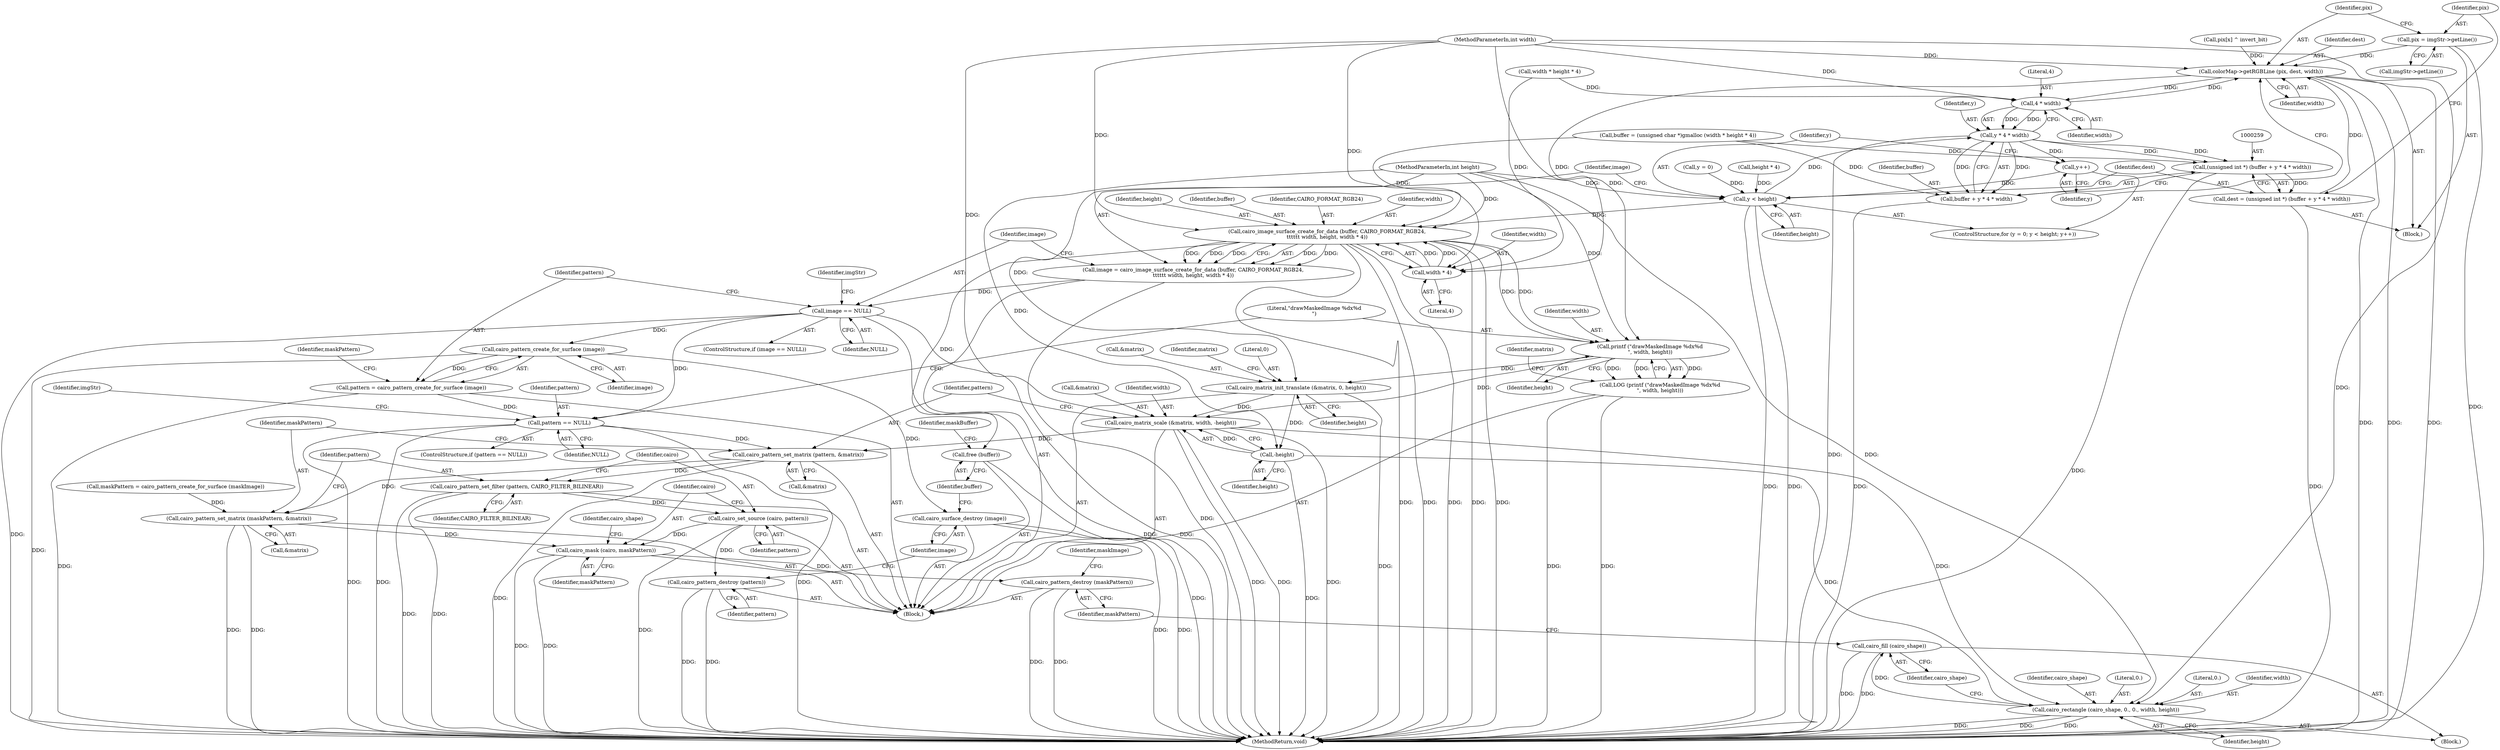 digraph "0_poppler_7b2d314a61fd0e12f47c62996cb49ec0d1ba747a_2@pointer" {
"1000267" [label="(Call,pix = imgStr->getLine())"];
"1000270" [label="(Call,colorMap->getRGBLine (pix, dest, width))"];
"1000264" [label="(Call,4 * width)"];
"1000262" [label="(Call,y * 4 * width)"];
"1000253" [label="(Call,y++)"];
"1000250" [label="(Call,y < height)"];
"1000276" [label="(Call,cairo_image_surface_create_for_data (buffer, CAIRO_FORMAT_RGB24,\n\t\t\t\t\t\t width, height, width * 4))"];
"1000274" [label="(Call,image = cairo_image_surface_create_for_data (buffer, CAIRO_FORMAT_RGB24,\n\t\t\t\t\t\t width, height, width * 4))"];
"1000285" [label="(Call,image == NULL)"];
"1000294" [label="(Call,cairo_pattern_create_for_surface (image))"];
"1000292" [label="(Call,pattern = cairo_pattern_create_for_surface (image))"];
"1000301" [label="(Call,pattern == NULL)"];
"1000324" [label="(Call,cairo_pattern_set_matrix (pattern, &matrix))"];
"1000328" [label="(Call,cairo_pattern_set_matrix (maskPattern, &matrix))"];
"1000338" [label="(Call,cairo_mask (cairo, maskPattern))"];
"1000352" [label="(Call,cairo_pattern_destroy (maskPattern))"];
"1000332" [label="(Call,cairo_pattern_set_filter (pattern, CAIRO_FILTER_BILINEAR))"];
"1000335" [label="(Call,cairo_set_source (cairo, pattern))"];
"1000356" [label="(Call,cairo_pattern_destroy (pattern))"];
"1000358" [label="(Call,cairo_surface_destroy (image))"];
"1000309" [label="(Call,printf (\"drawMaskedImage %dx%d\n\", width, height))"];
"1000308" [label="(Call,LOG (printf (\"drawMaskedImage %dx%d\n\", width, height)))"];
"1000313" [label="(Call,cairo_matrix_init_translate (&matrix, 0, height))"];
"1000318" [label="(Call,cairo_matrix_scale (&matrix, width, -height))"];
"1000344" [label="(Call,cairo_rectangle (cairo_shape, 0., 0., width, height))"];
"1000350" [label="(Call,cairo_fill (cairo_shape))"];
"1000322" [label="(Call,-height)"];
"1000360" [label="(Call,free (buffer))"];
"1000258" [label="(Call,(unsigned int *) (buffer + y * 4 * width))"];
"1000256" [label="(Call,dest = (unsigned int *) (buffer + y * 4 * width))"];
"1000260" [label="(Call,buffer + y * 4 * width)"];
"1000281" [label="(Call,width * 4)"];
"1000292" [label="(Call,pattern = cairo_pattern_create_for_surface (image))"];
"1000326" [label="(Call,&matrix)"];
"1000349" [label="(Identifier,height)"];
"1000315" [label="(Identifier,matrix)"];
"1000258" [label="(Call,(unsigned int *) (buffer + y * 4 * width))"];
"1000311" [label="(Identifier,width)"];
"1000314" [label="(Call,&matrix)"];
"1000257" [label="(Identifier,dest)"];
"1000273" [label="(Identifier,width)"];
"1000270" [label="(Call,colorMap->getRGBLine (pix, dest, width))"];
"1000301" [label="(Call,pattern == NULL)"];
"1000277" [label="(Identifier,buffer)"];
"1000271" [label="(Identifier,pix)"];
"1000290" [label="(Identifier,imgStr)"];
"1000346" [label="(Literal,0.)"];
"1000344" [label="(Call,cairo_rectangle (cairo_shape, 0., 0., width, height))"];
"1000265" [label="(Literal,4)"];
"1000275" [label="(Identifier,image)"];
"1000116" [label="(Block,)"];
"1000306" [label="(Identifier,imgStr)"];
"1000313" [label="(Call,cairo_matrix_init_translate (&matrix, 0, height))"];
"1000356" [label="(Call,cairo_pattern_destroy (pattern))"];
"1000328" [label="(Call,cairo_pattern_set_matrix (maskPattern, &matrix))"];
"1000352" [label="(Call,cairo_pattern_destroy (maskPattern))"];
"1000325" [label="(Identifier,pattern)"];
"1000287" [label="(Identifier,NULL)"];
"1000321" [label="(Identifier,width)"];
"1000319" [label="(Call,&matrix)"];
"1000247" [label="(Call,y = 0)"];
"1000334" [label="(Identifier,CAIRO_FILTER_BILINEAR)"];
"1000335" [label="(Call,cairo_set_source (cairo, pattern))"];
"1000252" [label="(Identifier,height)"];
"1000256" [label="(Call,dest = (unsigned int *) (buffer + y * 4 * width))"];
"1000297" [label="(Identifier,maskPattern)"];
"1000109" [label="(MethodParameterIn,int width)"];
"1000323" [label="(Identifier,height)"];
"1000251" [label="(Identifier,y)"];
"1000340" [label="(Identifier,maskPattern)"];
"1000309" [label="(Call,printf (\"drawMaskedImage %dx%d\n\", width, height))"];
"1000308" [label="(Call,LOG (printf (\"drawMaskedImage %dx%d\n\", width, height)))"];
"1000264" [label="(Call,4 * width)"];
"1000272" [label="(Identifier,dest)"];
"1000263" [label="(Identifier,y)"];
"1000343" [label="(Block,)"];
"1000260" [label="(Call,buffer + y * 4 * width)"];
"1000361" [label="(Identifier,buffer)"];
"1000310" [label="(Literal,\"drawMaskedImage %dx%d\n\")"];
"1000351" [label="(Identifier,cairo_shape)"];
"1000318" [label="(Call,cairo_matrix_scale (&matrix, width, -height))"];
"1000296" [label="(Call,maskPattern = cairo_pattern_create_for_surface (maskImage))"];
"1000285" [label="(Call,image == NULL)"];
"1000279" [label="(Identifier,width)"];
"1000348" [label="(Identifier,width)"];
"1000250" [label="(Call,y < height)"];
"1000330" [label="(Call,&matrix)"];
"1000345" [label="(Identifier,cairo_shape)"];
"1000281" [label="(Call,width * 4)"];
"1000294" [label="(Call,cairo_pattern_create_for_surface (image))"];
"1000360" [label="(Call,free (buffer))"];
"1000303" [label="(Identifier,NULL)"];
"1000110" [label="(MethodParameterIn,int height)"];
"1000359" [label="(Identifier,image)"];
"1000337" [label="(Identifier,pattern)"];
"1000320" [label="(Identifier,matrix)"];
"1000300" [label="(ControlStructure,if (pattern == NULL))"];
"1000282" [label="(Identifier,width)"];
"1000269" [label="(Call,imgStr->getLine())"];
"1000329" [label="(Identifier,maskPattern)"];
"1000253" [label="(Call,y++)"];
"1000338" [label="(Call,cairo_mask (cairo, maskPattern))"];
"1000347" [label="(Literal,0.)"];
"1000268" [label="(Identifier,pix)"];
"1000358" [label="(Call,cairo_surface_destroy (image))"];
"1000283" [label="(Literal,4)"];
"1000274" [label="(Call,image = cairo_image_surface_create_for_data (buffer, CAIRO_FORMAT_RGB24,\n\t\t\t\t\t\t width, height, width * 4))"];
"1000280" [label="(Identifier,height)"];
"1000276" [label="(Call,cairo_image_surface_create_for_data (buffer, CAIRO_FORMAT_RGB24,\n\t\t\t\t\t\t width, height, width * 4))"];
"1000317" [label="(Identifier,height)"];
"1000336" [label="(Identifier,cairo)"];
"1000262" [label="(Call,y * 4 * width)"];
"1000342" [label="(Identifier,cairo_shape)"];
"1000324" [label="(Call,cairo_pattern_set_matrix (pattern, &matrix))"];
"1000254" [label="(Identifier,y)"];
"1000278" [label="(Identifier,CAIRO_FORMAT_RGB24)"];
"1000355" [label="(Identifier,maskImage)"];
"1000316" [label="(Literal,0)"];
"1000267" [label="(Call,pix = imgStr->getLine())"];
"1000246" [label="(ControlStructure,for (y = 0; y < height; y++))"];
"1000223" [label="(Call,width * height * 4)"];
"1000332" [label="(Call,cairo_pattern_set_filter (pattern, CAIRO_FILTER_BILINEAR))"];
"1000284" [label="(ControlStructure,if (image == NULL))"];
"1000225" [label="(Call,height * 4)"];
"1000295" [label="(Identifier,image)"];
"1000286" [label="(Identifier,image)"];
"1000184" [label="(Call,pix[x] ^ invert_bit)"];
"1000353" [label="(Identifier,maskPattern)"];
"1000312" [label="(Identifier,height)"];
"1000266" [label="(Identifier,width)"];
"1000293" [label="(Identifier,pattern)"];
"1000255" [label="(Block,)"];
"1000322" [label="(Call,-height)"];
"1000350" [label="(Call,cairo_fill (cairo_shape))"];
"1000261" [label="(Identifier,buffer)"];
"1000357" [label="(Identifier,pattern)"];
"1000218" [label="(Call,buffer = (unsigned char *)gmalloc (width * height * 4))"];
"1000333" [label="(Identifier,pattern)"];
"1000339" [label="(Identifier,cairo)"];
"1000363" [label="(Identifier,maskBuffer)"];
"1000302" [label="(Identifier,pattern)"];
"1000366" [label="(MethodReturn,void)"];
"1000267" -> "1000255"  [label="AST: "];
"1000267" -> "1000269"  [label="CFG: "];
"1000268" -> "1000267"  [label="AST: "];
"1000269" -> "1000267"  [label="AST: "];
"1000271" -> "1000267"  [label="CFG: "];
"1000267" -> "1000366"  [label="DDG: "];
"1000267" -> "1000270"  [label="DDG: "];
"1000270" -> "1000255"  [label="AST: "];
"1000270" -> "1000273"  [label="CFG: "];
"1000271" -> "1000270"  [label="AST: "];
"1000272" -> "1000270"  [label="AST: "];
"1000273" -> "1000270"  [label="AST: "];
"1000254" -> "1000270"  [label="CFG: "];
"1000270" -> "1000366"  [label="DDG: "];
"1000270" -> "1000366"  [label="DDG: "];
"1000270" -> "1000366"  [label="DDG: "];
"1000270" -> "1000264"  [label="DDG: "];
"1000184" -> "1000270"  [label="DDG: "];
"1000256" -> "1000270"  [label="DDG: "];
"1000264" -> "1000270"  [label="DDG: "];
"1000109" -> "1000270"  [label="DDG: "];
"1000270" -> "1000281"  [label="DDG: "];
"1000264" -> "1000262"  [label="AST: "];
"1000264" -> "1000266"  [label="CFG: "];
"1000265" -> "1000264"  [label="AST: "];
"1000266" -> "1000264"  [label="AST: "];
"1000262" -> "1000264"  [label="CFG: "];
"1000264" -> "1000262"  [label="DDG: "];
"1000264" -> "1000262"  [label="DDG: "];
"1000223" -> "1000264"  [label="DDG: "];
"1000109" -> "1000264"  [label="DDG: "];
"1000262" -> "1000260"  [label="AST: "];
"1000263" -> "1000262"  [label="AST: "];
"1000260" -> "1000262"  [label="CFG: "];
"1000262" -> "1000366"  [label="DDG: "];
"1000262" -> "1000253"  [label="DDG: "];
"1000262" -> "1000258"  [label="DDG: "];
"1000262" -> "1000258"  [label="DDG: "];
"1000262" -> "1000260"  [label="DDG: "];
"1000262" -> "1000260"  [label="DDG: "];
"1000250" -> "1000262"  [label="DDG: "];
"1000253" -> "1000246"  [label="AST: "];
"1000253" -> "1000254"  [label="CFG: "];
"1000254" -> "1000253"  [label="AST: "];
"1000251" -> "1000253"  [label="CFG: "];
"1000253" -> "1000250"  [label="DDG: "];
"1000250" -> "1000246"  [label="AST: "];
"1000250" -> "1000252"  [label="CFG: "];
"1000251" -> "1000250"  [label="AST: "];
"1000252" -> "1000250"  [label="AST: "];
"1000257" -> "1000250"  [label="CFG: "];
"1000275" -> "1000250"  [label="CFG: "];
"1000250" -> "1000366"  [label="DDG: "];
"1000250" -> "1000366"  [label="DDG: "];
"1000247" -> "1000250"  [label="DDG: "];
"1000225" -> "1000250"  [label="DDG: "];
"1000110" -> "1000250"  [label="DDG: "];
"1000250" -> "1000276"  [label="DDG: "];
"1000276" -> "1000274"  [label="AST: "];
"1000276" -> "1000281"  [label="CFG: "];
"1000277" -> "1000276"  [label="AST: "];
"1000278" -> "1000276"  [label="AST: "];
"1000279" -> "1000276"  [label="AST: "];
"1000280" -> "1000276"  [label="AST: "];
"1000281" -> "1000276"  [label="AST: "];
"1000274" -> "1000276"  [label="CFG: "];
"1000276" -> "1000366"  [label="DDG: "];
"1000276" -> "1000366"  [label="DDG: "];
"1000276" -> "1000366"  [label="DDG: "];
"1000276" -> "1000366"  [label="DDG: "];
"1000276" -> "1000366"  [label="DDG: "];
"1000276" -> "1000274"  [label="DDG: "];
"1000276" -> "1000274"  [label="DDG: "];
"1000276" -> "1000274"  [label="DDG: "];
"1000276" -> "1000274"  [label="DDG: "];
"1000276" -> "1000274"  [label="DDG: "];
"1000218" -> "1000276"  [label="DDG: "];
"1000281" -> "1000276"  [label="DDG: "];
"1000281" -> "1000276"  [label="DDG: "];
"1000109" -> "1000276"  [label="DDG: "];
"1000110" -> "1000276"  [label="DDG: "];
"1000276" -> "1000309"  [label="DDG: "];
"1000276" -> "1000309"  [label="DDG: "];
"1000276" -> "1000360"  [label="DDG: "];
"1000274" -> "1000116"  [label="AST: "];
"1000275" -> "1000274"  [label="AST: "];
"1000286" -> "1000274"  [label="CFG: "];
"1000274" -> "1000366"  [label="DDG: "];
"1000274" -> "1000285"  [label="DDG: "];
"1000285" -> "1000284"  [label="AST: "];
"1000285" -> "1000287"  [label="CFG: "];
"1000286" -> "1000285"  [label="AST: "];
"1000287" -> "1000285"  [label="AST: "];
"1000290" -> "1000285"  [label="CFG: "];
"1000293" -> "1000285"  [label="CFG: "];
"1000285" -> "1000366"  [label="DDG: "];
"1000285" -> "1000366"  [label="DDG: "];
"1000285" -> "1000366"  [label="DDG: "];
"1000285" -> "1000294"  [label="DDG: "];
"1000285" -> "1000301"  [label="DDG: "];
"1000294" -> "1000292"  [label="AST: "];
"1000294" -> "1000295"  [label="CFG: "];
"1000295" -> "1000294"  [label="AST: "];
"1000292" -> "1000294"  [label="CFG: "];
"1000294" -> "1000366"  [label="DDG: "];
"1000294" -> "1000292"  [label="DDG: "];
"1000294" -> "1000358"  [label="DDG: "];
"1000292" -> "1000116"  [label="AST: "];
"1000293" -> "1000292"  [label="AST: "];
"1000297" -> "1000292"  [label="CFG: "];
"1000292" -> "1000366"  [label="DDG: "];
"1000292" -> "1000301"  [label="DDG: "];
"1000301" -> "1000300"  [label="AST: "];
"1000301" -> "1000303"  [label="CFG: "];
"1000302" -> "1000301"  [label="AST: "];
"1000303" -> "1000301"  [label="AST: "];
"1000306" -> "1000301"  [label="CFG: "];
"1000310" -> "1000301"  [label="CFG: "];
"1000301" -> "1000366"  [label="DDG: "];
"1000301" -> "1000366"  [label="DDG: "];
"1000301" -> "1000366"  [label="DDG: "];
"1000301" -> "1000324"  [label="DDG: "];
"1000324" -> "1000116"  [label="AST: "];
"1000324" -> "1000326"  [label="CFG: "];
"1000325" -> "1000324"  [label="AST: "];
"1000326" -> "1000324"  [label="AST: "];
"1000329" -> "1000324"  [label="CFG: "];
"1000324" -> "1000366"  [label="DDG: "];
"1000318" -> "1000324"  [label="DDG: "];
"1000324" -> "1000328"  [label="DDG: "];
"1000324" -> "1000332"  [label="DDG: "];
"1000328" -> "1000116"  [label="AST: "];
"1000328" -> "1000330"  [label="CFG: "];
"1000329" -> "1000328"  [label="AST: "];
"1000330" -> "1000328"  [label="AST: "];
"1000333" -> "1000328"  [label="CFG: "];
"1000328" -> "1000366"  [label="DDG: "];
"1000328" -> "1000366"  [label="DDG: "];
"1000296" -> "1000328"  [label="DDG: "];
"1000328" -> "1000338"  [label="DDG: "];
"1000338" -> "1000116"  [label="AST: "];
"1000338" -> "1000340"  [label="CFG: "];
"1000339" -> "1000338"  [label="AST: "];
"1000340" -> "1000338"  [label="AST: "];
"1000342" -> "1000338"  [label="CFG: "];
"1000338" -> "1000366"  [label="DDG: "];
"1000338" -> "1000366"  [label="DDG: "];
"1000335" -> "1000338"  [label="DDG: "];
"1000338" -> "1000352"  [label="DDG: "];
"1000352" -> "1000116"  [label="AST: "];
"1000352" -> "1000353"  [label="CFG: "];
"1000353" -> "1000352"  [label="AST: "];
"1000355" -> "1000352"  [label="CFG: "];
"1000352" -> "1000366"  [label="DDG: "];
"1000352" -> "1000366"  [label="DDG: "];
"1000332" -> "1000116"  [label="AST: "];
"1000332" -> "1000334"  [label="CFG: "];
"1000333" -> "1000332"  [label="AST: "];
"1000334" -> "1000332"  [label="AST: "];
"1000336" -> "1000332"  [label="CFG: "];
"1000332" -> "1000366"  [label="DDG: "];
"1000332" -> "1000366"  [label="DDG: "];
"1000332" -> "1000335"  [label="DDG: "];
"1000335" -> "1000116"  [label="AST: "];
"1000335" -> "1000337"  [label="CFG: "];
"1000336" -> "1000335"  [label="AST: "];
"1000337" -> "1000335"  [label="AST: "];
"1000339" -> "1000335"  [label="CFG: "];
"1000335" -> "1000366"  [label="DDG: "];
"1000335" -> "1000356"  [label="DDG: "];
"1000356" -> "1000116"  [label="AST: "];
"1000356" -> "1000357"  [label="CFG: "];
"1000357" -> "1000356"  [label="AST: "];
"1000359" -> "1000356"  [label="CFG: "];
"1000356" -> "1000366"  [label="DDG: "];
"1000356" -> "1000366"  [label="DDG: "];
"1000358" -> "1000116"  [label="AST: "];
"1000358" -> "1000359"  [label="CFG: "];
"1000359" -> "1000358"  [label="AST: "];
"1000361" -> "1000358"  [label="CFG: "];
"1000358" -> "1000366"  [label="DDG: "];
"1000358" -> "1000366"  [label="DDG: "];
"1000309" -> "1000308"  [label="AST: "];
"1000309" -> "1000312"  [label="CFG: "];
"1000310" -> "1000309"  [label="AST: "];
"1000311" -> "1000309"  [label="AST: "];
"1000312" -> "1000309"  [label="AST: "];
"1000308" -> "1000309"  [label="CFG: "];
"1000309" -> "1000308"  [label="DDG: "];
"1000309" -> "1000308"  [label="DDG: "];
"1000309" -> "1000308"  [label="DDG: "];
"1000109" -> "1000309"  [label="DDG: "];
"1000110" -> "1000309"  [label="DDG: "];
"1000309" -> "1000313"  [label="DDG: "];
"1000309" -> "1000318"  [label="DDG: "];
"1000308" -> "1000116"  [label="AST: "];
"1000315" -> "1000308"  [label="CFG: "];
"1000308" -> "1000366"  [label="DDG: "];
"1000308" -> "1000366"  [label="DDG: "];
"1000313" -> "1000116"  [label="AST: "];
"1000313" -> "1000317"  [label="CFG: "];
"1000314" -> "1000313"  [label="AST: "];
"1000316" -> "1000313"  [label="AST: "];
"1000317" -> "1000313"  [label="AST: "];
"1000320" -> "1000313"  [label="CFG: "];
"1000313" -> "1000366"  [label="DDG: "];
"1000110" -> "1000313"  [label="DDG: "];
"1000313" -> "1000318"  [label="DDG: "];
"1000313" -> "1000322"  [label="DDG: "];
"1000318" -> "1000116"  [label="AST: "];
"1000318" -> "1000322"  [label="CFG: "];
"1000319" -> "1000318"  [label="AST: "];
"1000321" -> "1000318"  [label="AST: "];
"1000322" -> "1000318"  [label="AST: "];
"1000325" -> "1000318"  [label="CFG: "];
"1000318" -> "1000366"  [label="DDG: "];
"1000318" -> "1000366"  [label="DDG: "];
"1000318" -> "1000366"  [label="DDG: "];
"1000109" -> "1000318"  [label="DDG: "];
"1000322" -> "1000318"  [label="DDG: "];
"1000318" -> "1000344"  [label="DDG: "];
"1000344" -> "1000343"  [label="AST: "];
"1000344" -> "1000349"  [label="CFG: "];
"1000345" -> "1000344"  [label="AST: "];
"1000346" -> "1000344"  [label="AST: "];
"1000347" -> "1000344"  [label="AST: "];
"1000348" -> "1000344"  [label="AST: "];
"1000349" -> "1000344"  [label="AST: "];
"1000351" -> "1000344"  [label="CFG: "];
"1000344" -> "1000366"  [label="DDG: "];
"1000344" -> "1000366"  [label="DDG: "];
"1000344" -> "1000366"  [label="DDG: "];
"1000109" -> "1000344"  [label="DDG: "];
"1000322" -> "1000344"  [label="DDG: "];
"1000110" -> "1000344"  [label="DDG: "];
"1000344" -> "1000350"  [label="DDG: "];
"1000350" -> "1000343"  [label="AST: "];
"1000350" -> "1000351"  [label="CFG: "];
"1000351" -> "1000350"  [label="AST: "];
"1000353" -> "1000350"  [label="CFG: "];
"1000350" -> "1000366"  [label="DDG: "];
"1000350" -> "1000366"  [label="DDG: "];
"1000322" -> "1000323"  [label="CFG: "];
"1000323" -> "1000322"  [label="AST: "];
"1000322" -> "1000366"  [label="DDG: "];
"1000110" -> "1000322"  [label="DDG: "];
"1000360" -> "1000116"  [label="AST: "];
"1000360" -> "1000361"  [label="CFG: "];
"1000361" -> "1000360"  [label="AST: "];
"1000363" -> "1000360"  [label="CFG: "];
"1000360" -> "1000366"  [label="DDG: "];
"1000258" -> "1000256"  [label="AST: "];
"1000258" -> "1000260"  [label="CFG: "];
"1000259" -> "1000258"  [label="AST: "];
"1000260" -> "1000258"  [label="AST: "];
"1000256" -> "1000258"  [label="CFG: "];
"1000258" -> "1000366"  [label="DDG: "];
"1000258" -> "1000256"  [label="DDG: "];
"1000218" -> "1000258"  [label="DDG: "];
"1000256" -> "1000255"  [label="AST: "];
"1000257" -> "1000256"  [label="AST: "];
"1000268" -> "1000256"  [label="CFG: "];
"1000256" -> "1000366"  [label="DDG: "];
"1000261" -> "1000260"  [label="AST: "];
"1000260" -> "1000366"  [label="DDG: "];
"1000218" -> "1000260"  [label="DDG: "];
"1000281" -> "1000283"  [label="CFG: "];
"1000282" -> "1000281"  [label="AST: "];
"1000283" -> "1000281"  [label="AST: "];
"1000223" -> "1000281"  [label="DDG: "];
"1000109" -> "1000281"  [label="DDG: "];
}
